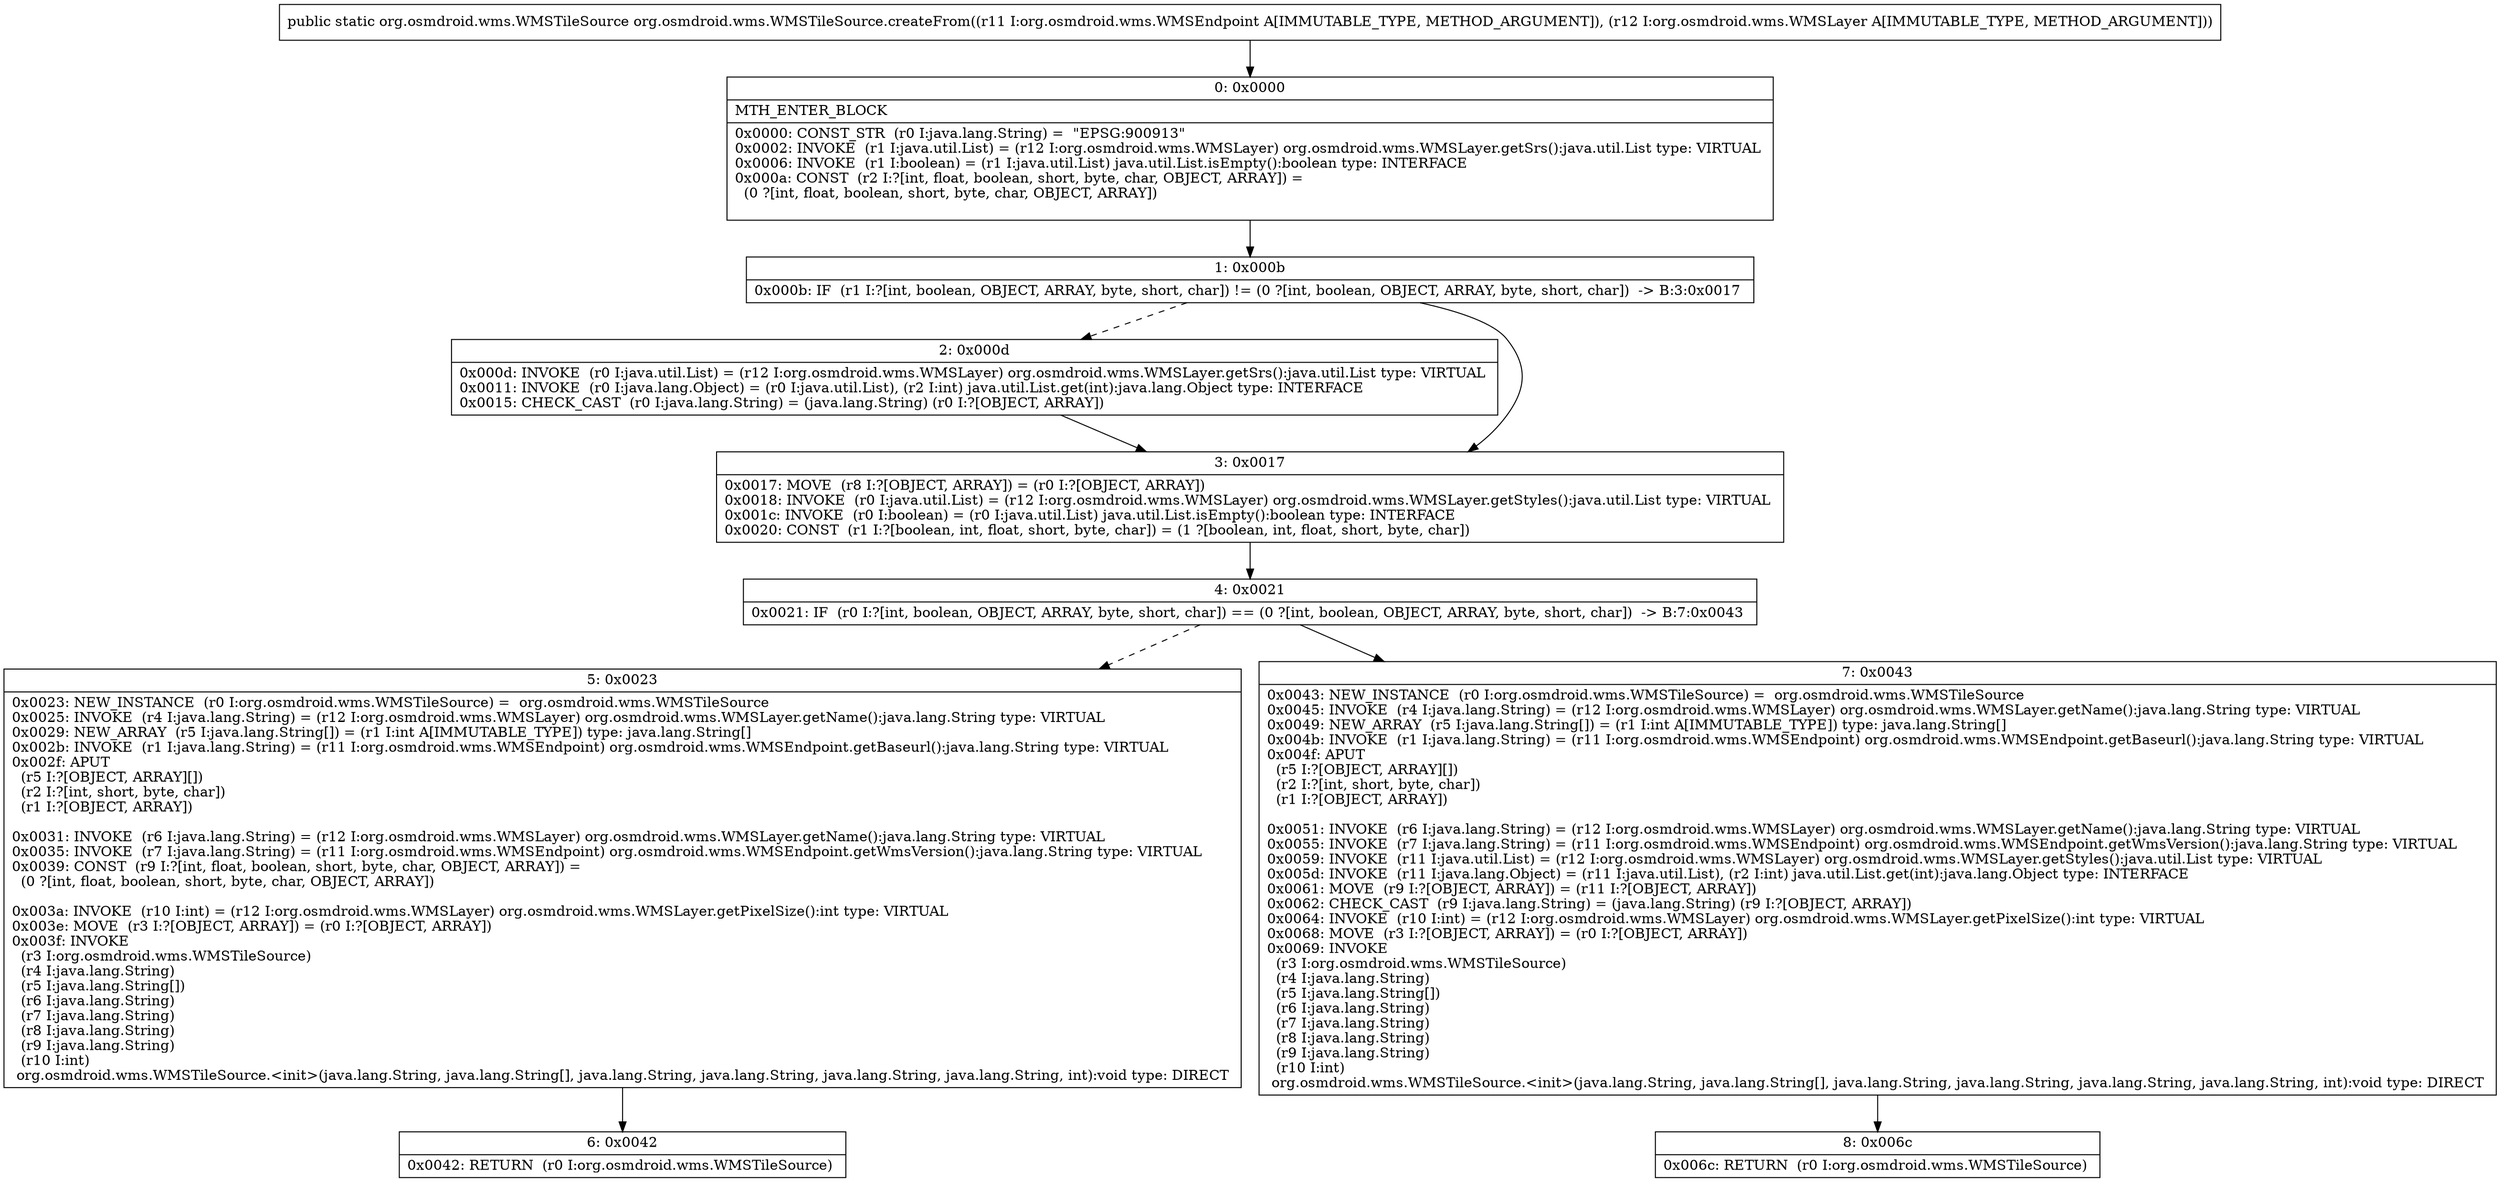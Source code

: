 digraph "CFG fororg.osmdroid.wms.WMSTileSource.createFrom(Lorg\/osmdroid\/wms\/WMSEndpoint;Lorg\/osmdroid\/wms\/WMSLayer;)Lorg\/osmdroid\/wms\/WMSTileSource;" {
Node_0 [shape=record,label="{0\:\ 0x0000|MTH_ENTER_BLOCK\l|0x0000: CONST_STR  (r0 I:java.lang.String) =  \"EPSG:900913\" \l0x0002: INVOKE  (r1 I:java.util.List) = (r12 I:org.osmdroid.wms.WMSLayer) org.osmdroid.wms.WMSLayer.getSrs():java.util.List type: VIRTUAL \l0x0006: INVOKE  (r1 I:boolean) = (r1 I:java.util.List) java.util.List.isEmpty():boolean type: INTERFACE \l0x000a: CONST  (r2 I:?[int, float, boolean, short, byte, char, OBJECT, ARRAY]) = \l  (0 ?[int, float, boolean, short, byte, char, OBJECT, ARRAY])\l \l}"];
Node_1 [shape=record,label="{1\:\ 0x000b|0x000b: IF  (r1 I:?[int, boolean, OBJECT, ARRAY, byte, short, char]) != (0 ?[int, boolean, OBJECT, ARRAY, byte, short, char])  \-\> B:3:0x0017 \l}"];
Node_2 [shape=record,label="{2\:\ 0x000d|0x000d: INVOKE  (r0 I:java.util.List) = (r12 I:org.osmdroid.wms.WMSLayer) org.osmdroid.wms.WMSLayer.getSrs():java.util.List type: VIRTUAL \l0x0011: INVOKE  (r0 I:java.lang.Object) = (r0 I:java.util.List), (r2 I:int) java.util.List.get(int):java.lang.Object type: INTERFACE \l0x0015: CHECK_CAST  (r0 I:java.lang.String) = (java.lang.String) (r0 I:?[OBJECT, ARRAY]) \l}"];
Node_3 [shape=record,label="{3\:\ 0x0017|0x0017: MOVE  (r8 I:?[OBJECT, ARRAY]) = (r0 I:?[OBJECT, ARRAY]) \l0x0018: INVOKE  (r0 I:java.util.List) = (r12 I:org.osmdroid.wms.WMSLayer) org.osmdroid.wms.WMSLayer.getStyles():java.util.List type: VIRTUAL \l0x001c: INVOKE  (r0 I:boolean) = (r0 I:java.util.List) java.util.List.isEmpty():boolean type: INTERFACE \l0x0020: CONST  (r1 I:?[boolean, int, float, short, byte, char]) = (1 ?[boolean, int, float, short, byte, char]) \l}"];
Node_4 [shape=record,label="{4\:\ 0x0021|0x0021: IF  (r0 I:?[int, boolean, OBJECT, ARRAY, byte, short, char]) == (0 ?[int, boolean, OBJECT, ARRAY, byte, short, char])  \-\> B:7:0x0043 \l}"];
Node_5 [shape=record,label="{5\:\ 0x0023|0x0023: NEW_INSTANCE  (r0 I:org.osmdroid.wms.WMSTileSource) =  org.osmdroid.wms.WMSTileSource \l0x0025: INVOKE  (r4 I:java.lang.String) = (r12 I:org.osmdroid.wms.WMSLayer) org.osmdroid.wms.WMSLayer.getName():java.lang.String type: VIRTUAL \l0x0029: NEW_ARRAY  (r5 I:java.lang.String[]) = (r1 I:int A[IMMUTABLE_TYPE]) type: java.lang.String[] \l0x002b: INVOKE  (r1 I:java.lang.String) = (r11 I:org.osmdroid.wms.WMSEndpoint) org.osmdroid.wms.WMSEndpoint.getBaseurl():java.lang.String type: VIRTUAL \l0x002f: APUT  \l  (r5 I:?[OBJECT, ARRAY][])\l  (r2 I:?[int, short, byte, char])\l  (r1 I:?[OBJECT, ARRAY])\l \l0x0031: INVOKE  (r6 I:java.lang.String) = (r12 I:org.osmdroid.wms.WMSLayer) org.osmdroid.wms.WMSLayer.getName():java.lang.String type: VIRTUAL \l0x0035: INVOKE  (r7 I:java.lang.String) = (r11 I:org.osmdroid.wms.WMSEndpoint) org.osmdroid.wms.WMSEndpoint.getWmsVersion():java.lang.String type: VIRTUAL \l0x0039: CONST  (r9 I:?[int, float, boolean, short, byte, char, OBJECT, ARRAY]) = \l  (0 ?[int, float, boolean, short, byte, char, OBJECT, ARRAY])\l \l0x003a: INVOKE  (r10 I:int) = (r12 I:org.osmdroid.wms.WMSLayer) org.osmdroid.wms.WMSLayer.getPixelSize():int type: VIRTUAL \l0x003e: MOVE  (r3 I:?[OBJECT, ARRAY]) = (r0 I:?[OBJECT, ARRAY]) \l0x003f: INVOKE  \l  (r3 I:org.osmdroid.wms.WMSTileSource)\l  (r4 I:java.lang.String)\l  (r5 I:java.lang.String[])\l  (r6 I:java.lang.String)\l  (r7 I:java.lang.String)\l  (r8 I:java.lang.String)\l  (r9 I:java.lang.String)\l  (r10 I:int)\l org.osmdroid.wms.WMSTileSource.\<init\>(java.lang.String, java.lang.String[], java.lang.String, java.lang.String, java.lang.String, java.lang.String, int):void type: DIRECT \l}"];
Node_6 [shape=record,label="{6\:\ 0x0042|0x0042: RETURN  (r0 I:org.osmdroid.wms.WMSTileSource) \l}"];
Node_7 [shape=record,label="{7\:\ 0x0043|0x0043: NEW_INSTANCE  (r0 I:org.osmdroid.wms.WMSTileSource) =  org.osmdroid.wms.WMSTileSource \l0x0045: INVOKE  (r4 I:java.lang.String) = (r12 I:org.osmdroid.wms.WMSLayer) org.osmdroid.wms.WMSLayer.getName():java.lang.String type: VIRTUAL \l0x0049: NEW_ARRAY  (r5 I:java.lang.String[]) = (r1 I:int A[IMMUTABLE_TYPE]) type: java.lang.String[] \l0x004b: INVOKE  (r1 I:java.lang.String) = (r11 I:org.osmdroid.wms.WMSEndpoint) org.osmdroid.wms.WMSEndpoint.getBaseurl():java.lang.String type: VIRTUAL \l0x004f: APUT  \l  (r5 I:?[OBJECT, ARRAY][])\l  (r2 I:?[int, short, byte, char])\l  (r1 I:?[OBJECT, ARRAY])\l \l0x0051: INVOKE  (r6 I:java.lang.String) = (r12 I:org.osmdroid.wms.WMSLayer) org.osmdroid.wms.WMSLayer.getName():java.lang.String type: VIRTUAL \l0x0055: INVOKE  (r7 I:java.lang.String) = (r11 I:org.osmdroid.wms.WMSEndpoint) org.osmdroid.wms.WMSEndpoint.getWmsVersion():java.lang.String type: VIRTUAL \l0x0059: INVOKE  (r11 I:java.util.List) = (r12 I:org.osmdroid.wms.WMSLayer) org.osmdroid.wms.WMSLayer.getStyles():java.util.List type: VIRTUAL \l0x005d: INVOKE  (r11 I:java.lang.Object) = (r11 I:java.util.List), (r2 I:int) java.util.List.get(int):java.lang.Object type: INTERFACE \l0x0061: MOVE  (r9 I:?[OBJECT, ARRAY]) = (r11 I:?[OBJECT, ARRAY]) \l0x0062: CHECK_CAST  (r9 I:java.lang.String) = (java.lang.String) (r9 I:?[OBJECT, ARRAY]) \l0x0064: INVOKE  (r10 I:int) = (r12 I:org.osmdroid.wms.WMSLayer) org.osmdroid.wms.WMSLayer.getPixelSize():int type: VIRTUAL \l0x0068: MOVE  (r3 I:?[OBJECT, ARRAY]) = (r0 I:?[OBJECT, ARRAY]) \l0x0069: INVOKE  \l  (r3 I:org.osmdroid.wms.WMSTileSource)\l  (r4 I:java.lang.String)\l  (r5 I:java.lang.String[])\l  (r6 I:java.lang.String)\l  (r7 I:java.lang.String)\l  (r8 I:java.lang.String)\l  (r9 I:java.lang.String)\l  (r10 I:int)\l org.osmdroid.wms.WMSTileSource.\<init\>(java.lang.String, java.lang.String[], java.lang.String, java.lang.String, java.lang.String, java.lang.String, int):void type: DIRECT \l}"];
Node_8 [shape=record,label="{8\:\ 0x006c|0x006c: RETURN  (r0 I:org.osmdroid.wms.WMSTileSource) \l}"];
MethodNode[shape=record,label="{public static org.osmdroid.wms.WMSTileSource org.osmdroid.wms.WMSTileSource.createFrom((r11 I:org.osmdroid.wms.WMSEndpoint A[IMMUTABLE_TYPE, METHOD_ARGUMENT]), (r12 I:org.osmdroid.wms.WMSLayer A[IMMUTABLE_TYPE, METHOD_ARGUMENT])) }"];
MethodNode -> Node_0;
Node_0 -> Node_1;
Node_1 -> Node_2[style=dashed];
Node_1 -> Node_3;
Node_2 -> Node_3;
Node_3 -> Node_4;
Node_4 -> Node_5[style=dashed];
Node_4 -> Node_7;
Node_5 -> Node_6;
Node_7 -> Node_8;
}

